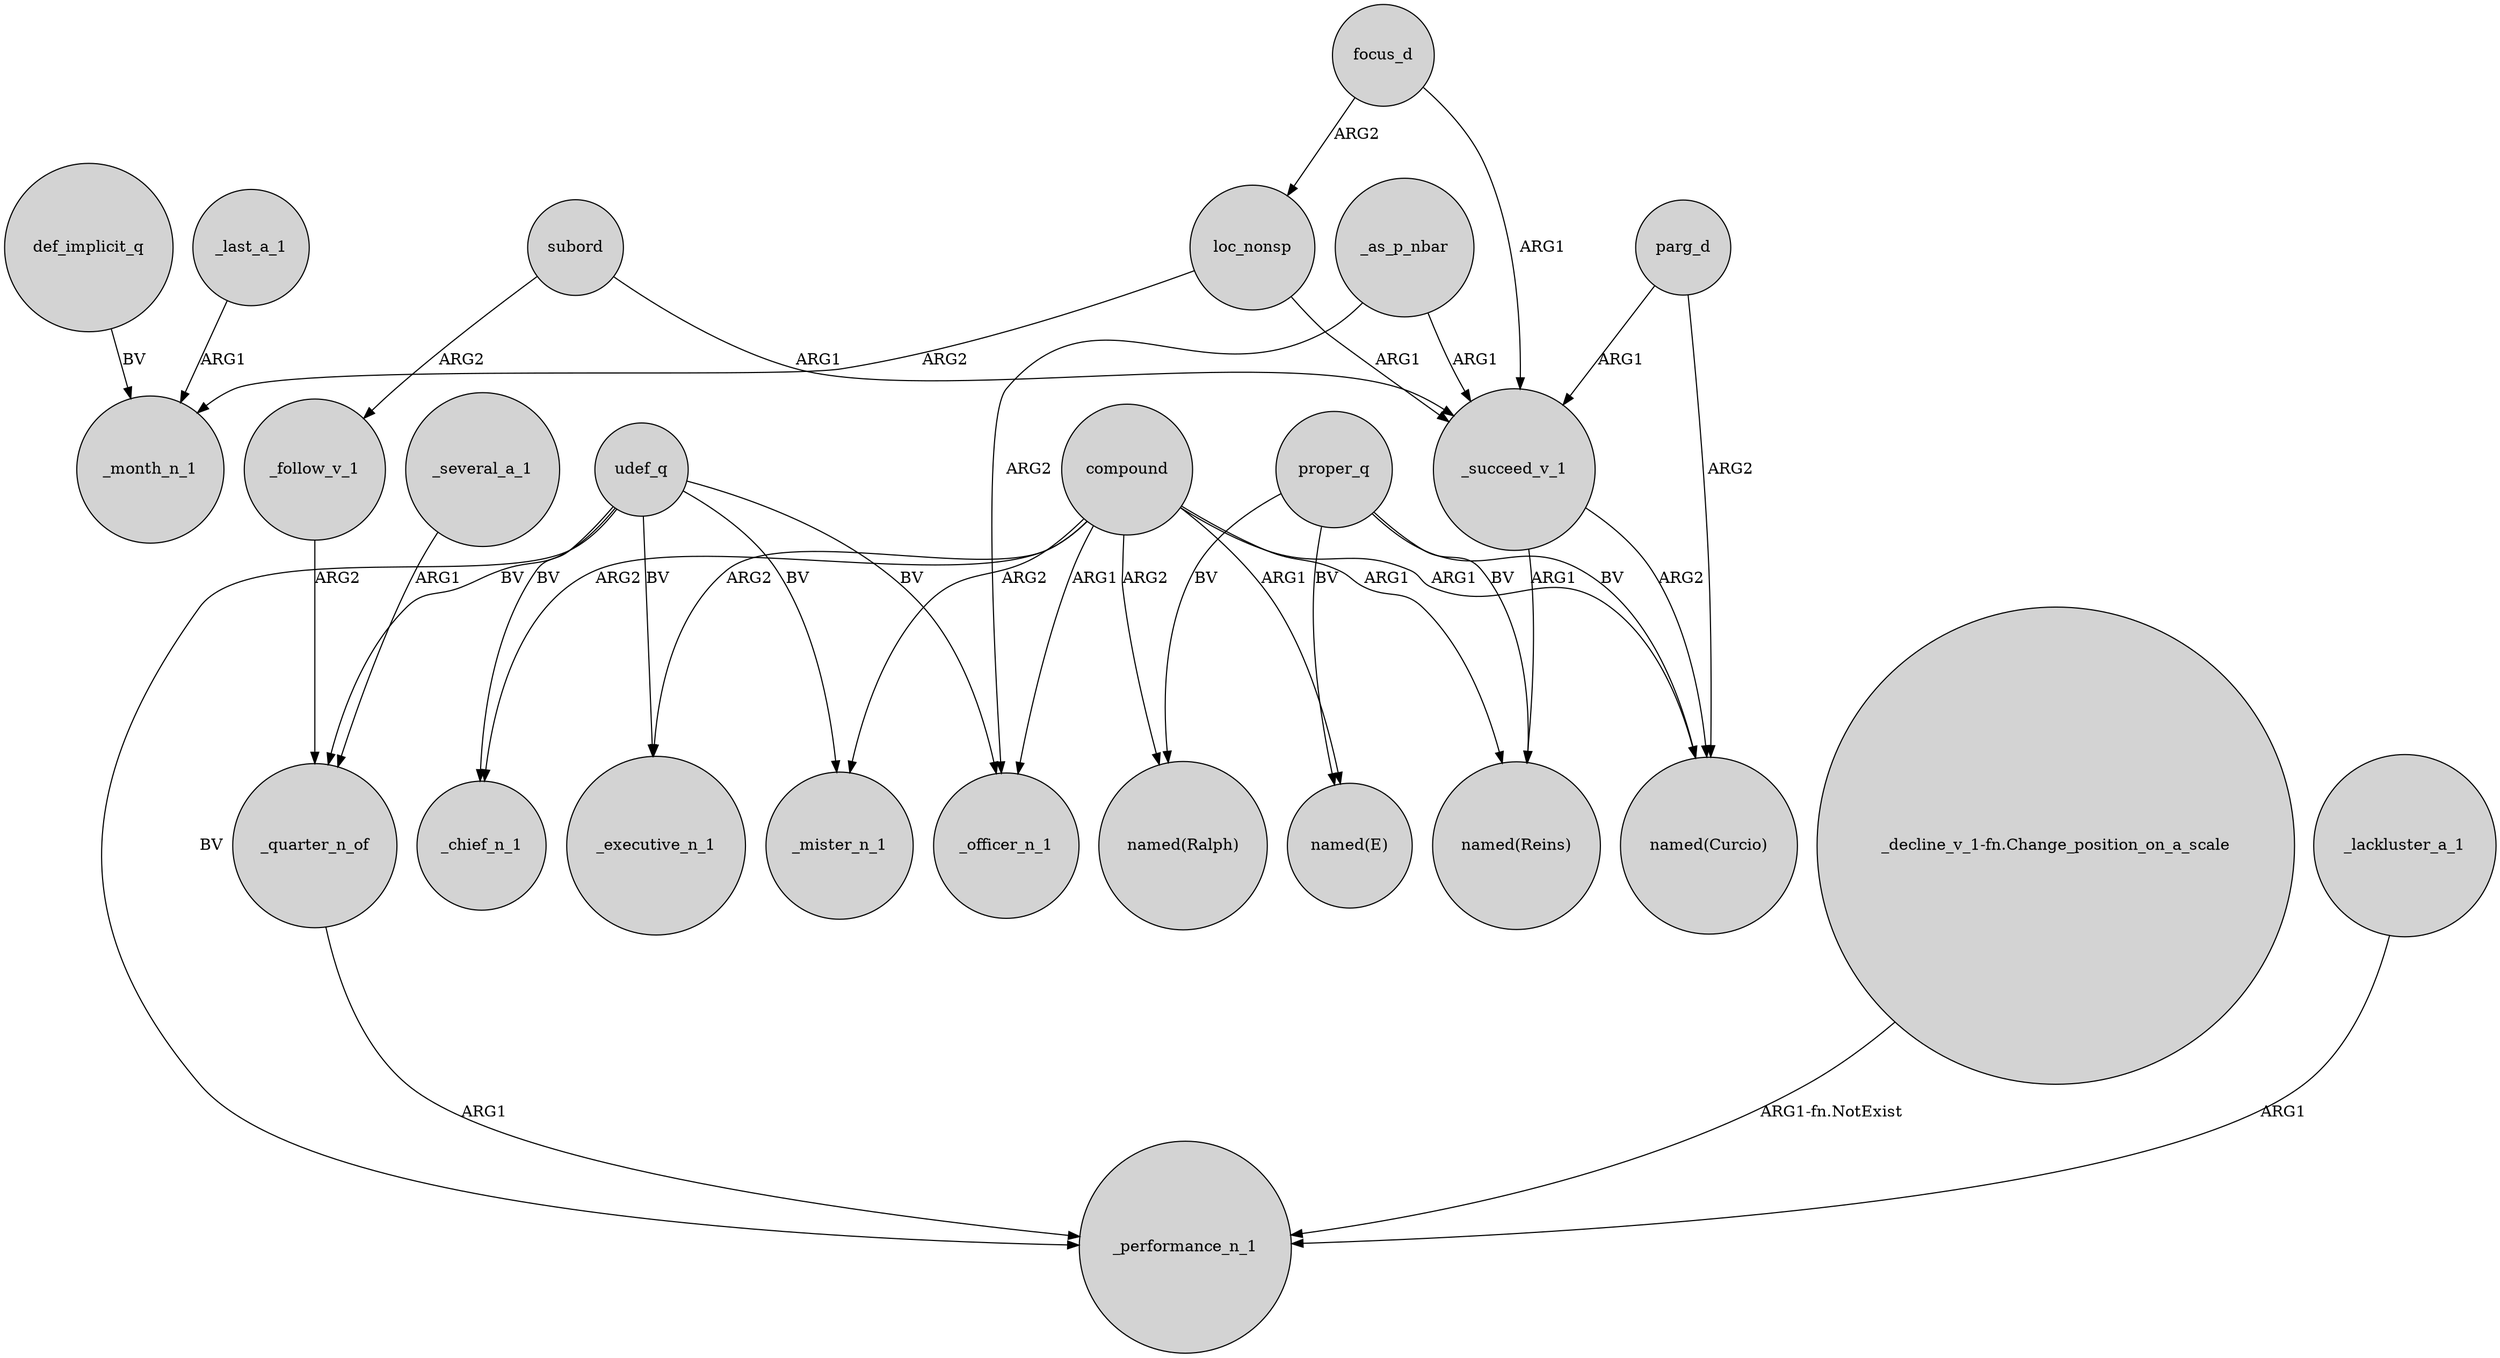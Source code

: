 digraph {
	node [shape=circle style=filled]
	focus_d -> loc_nonsp [label=ARG2]
	def_implicit_q -> _month_n_1 [label=BV]
	udef_q -> _executive_n_1 [label=BV]
	_several_a_1 -> _quarter_n_of [label=ARG1]
	loc_nonsp -> _succeed_v_1 [label=ARG1]
	parg_d -> _succeed_v_1 [label=ARG1]
	compound -> _mister_n_1 [label=ARG2]
	subord -> _succeed_v_1 [label=ARG1]
	_quarter_n_of -> _performance_n_1 [label=ARG1]
	"_decline_v_1-fn.Change_position_on_a_scale" -> _performance_n_1 [label="ARG1-fn.NotExist"]
	udef_q -> _mister_n_1 [label=BV]
	subord -> _follow_v_1 [label=ARG2]
	proper_q -> "named(Reins)" [label=BV]
	compound -> "named(Reins)" [label=ARG1]
	proper_q -> "named(E)" [label=BV]
	udef_q -> _quarter_n_of [label=BV]
	udef_q -> _performance_n_1 [label=BV]
	focus_d -> _succeed_v_1 [label=ARG1]
	_as_p_nbar -> _succeed_v_1 [label=ARG1]
	compound -> _chief_n_1 [label=ARG2]
	compound -> _officer_n_1 [label=ARG1]
	compound -> "named(Ralph)" [label=ARG2]
	proper_q -> "named(Ralph)" [label=BV]
	udef_q -> _chief_n_1 [label=BV]
	_succeed_v_1 -> "named(Reins)" [label=ARG1]
	udef_q -> _officer_n_1 [label=BV]
	compound -> "named(Curcio)" [label=ARG1]
	proper_q -> "named(Curcio)" [label=BV]
	_follow_v_1 -> _quarter_n_of [label=ARG2]
	parg_d -> "named(Curcio)" [label=ARG2]
	_last_a_1 -> _month_n_1 [label=ARG1]
	loc_nonsp -> _month_n_1 [label=ARG2]
	compound -> "named(E)" [label=ARG1]
	compound -> _executive_n_1 [label=ARG2]
	_lackluster_a_1 -> _performance_n_1 [label=ARG1]
	_as_p_nbar -> _officer_n_1 [label=ARG2]
	_succeed_v_1 -> "named(Curcio)" [label=ARG2]
}
